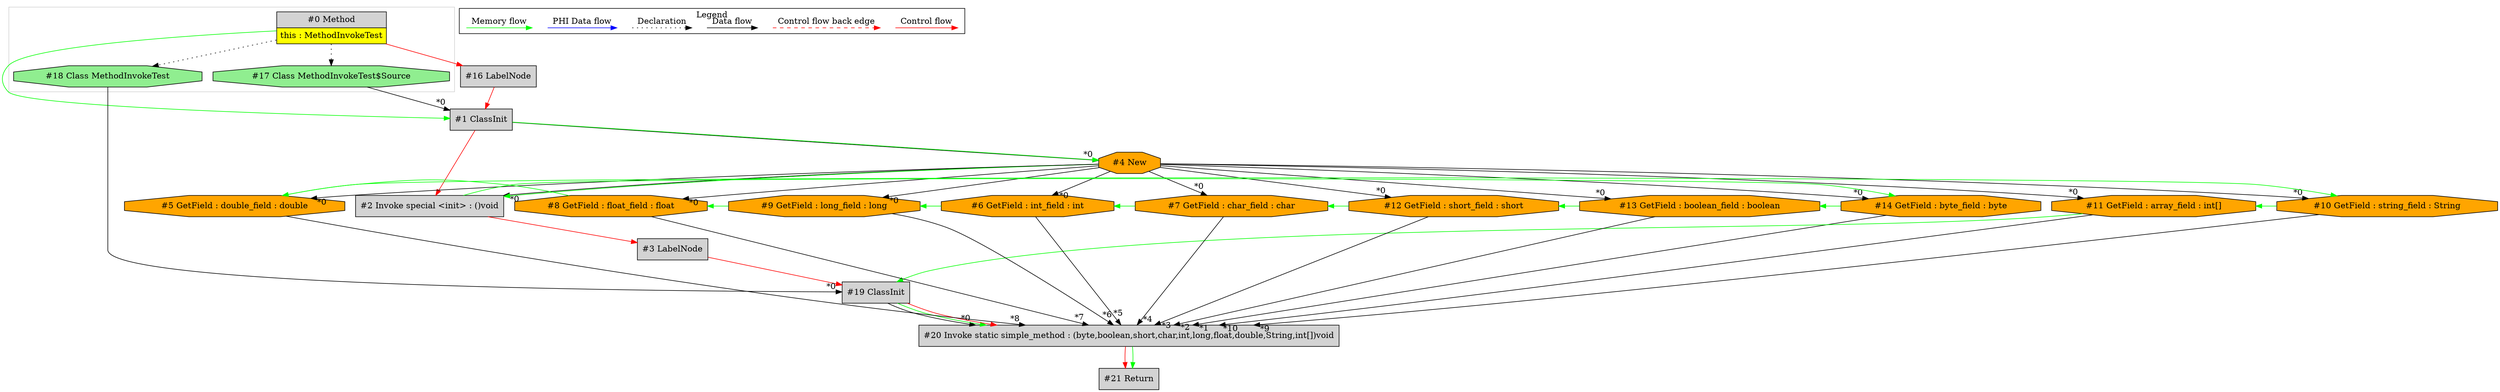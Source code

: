digraph {
 ordering="in";
 node0[margin="0", label=<<table border="0" cellborder="1" cellspacing="0" cellpadding="5"><tr><td colspan="1">#0 Method</td></tr><tr><td port="prj15" bgcolor="yellow">this : MethodInvokeTest</td></tr></table>>,shape=none, fillcolor=lightgrey, style=filled];
 node1[label="#1 ClassInit",shape=box, fillcolor=lightgrey, style=filled];
 node17 -> node1[headlabel="*0", labeldistance=2];
 node16 -> node1[labeldistance=2, color=red, fontcolor=red];
 node0 -> node1[labeldistance=2, color=green, constraint=false];
 node16[label="#16 LabelNode",shape=box, fillcolor=lightgrey, style=filled];
 node0 -> node16[labeldistance=2, color=red, fontcolor=red];
 node17[label="#17 Class MethodInvokeTest$Source",shape=octagon, fillcolor=lightgreen, style=filled];
 node0 -> node17[style=dotted];
 node4[label="#4 New",shape=octagon, fillcolor=orange, style=filled];
 node1 -> node4[headlabel="*0", labeldistance=2];
 node1 -> node4[labeldistance=2, color=green, constraint=false];
 node14[label="#14 GetField : byte_field : byte",shape=octagon, fillcolor=orange, style=filled];
 node4 -> node14[headlabel="*0", labeldistance=2];
 node2 -> node14[labeldistance=2, color=green, constraint=false];
 node2[label="#2 Invoke special <init> : ()void",shape=box, fillcolor=lightgrey, style=filled];
 node4 -> node2[headlabel="*0", labeldistance=2];
 node1 -> node2[labeldistance=2, color=red, fontcolor=red];
 node4 -> node2[labeldistance=2, color=green, constraint=false];
 node3[label="#3 LabelNode",shape=box, fillcolor=lightgrey, style=filled];
 node2 -> node3[labeldistance=2, color=red, fontcolor=red];
 node19[label="#19 ClassInit",shape=box, fillcolor=lightgrey, style=filled];
 node18 -> node19[headlabel="*0", labeldistance=2];
 node11 -> node19[labeldistance=2, color=green, constraint=false];
 node3 -> node19[labeldistance=2, color=red, fontcolor=red];
 node11[label="#11 GetField : array_field : int[]",shape=octagon, fillcolor=orange, style=filled];
 node4 -> node11[headlabel="*0", labeldistance=2];
 node10 -> node11[labeldistance=2, color=green, constraint=false];
 node10[label="#10 GetField : string_field : String",shape=octagon, fillcolor=orange, style=filled];
 node4 -> node10[headlabel="*0", labeldistance=2];
 node5 -> node10[labeldistance=2, color=green, constraint=false];
 node5[label="#5 GetField : double_field : double",shape=octagon, fillcolor=orange, style=filled];
 node4 -> node5[headlabel="*0", labeldistance=2];
 node8 -> node5[labeldistance=2, color=green, constraint=false];
 node8[label="#8 GetField : float_field : float",shape=octagon, fillcolor=orange, style=filled];
 node4 -> node8[headlabel="*0", labeldistance=2];
 node9 -> node8[labeldistance=2, color=green, constraint=false];
 node9[label="#9 GetField : long_field : long",shape=octagon, fillcolor=orange, style=filled];
 node4 -> node9[headlabel="*0", labeldistance=2];
 node6 -> node9[labeldistance=2, color=green, constraint=false];
 node6[label="#6 GetField : int_field : int",shape=octagon, fillcolor=orange, style=filled];
 node4 -> node6[headlabel="*0", labeldistance=2];
 node7 -> node6[labeldistance=2, color=green, constraint=false];
 node7[label="#7 GetField : char_field : char",shape=octagon, fillcolor=orange, style=filled];
 node4 -> node7[headlabel="*0", labeldistance=2];
 node12 -> node7[labeldistance=2, color=green, constraint=false];
 node12[label="#12 GetField : short_field : short",shape=octagon, fillcolor=orange, style=filled];
 node4 -> node12[headlabel="*0", labeldistance=2];
 node13 -> node12[labeldistance=2, color=green, constraint=false];
 node13[label="#13 GetField : boolean_field : boolean",shape=octagon, fillcolor=orange, style=filled];
 node4 -> node13[headlabel="*0", labeldistance=2];
 node14 -> node13[labeldistance=2, color=green, constraint=false];
 node20[label="#20 Invoke static simple_method : (byte,boolean,short,char,int,long,float,double,String,int[])void",shape=box, fillcolor=lightgrey, style=filled];
 node19 -> node20[headlabel="*0", labeldistance=2];
 node14 -> node20[headlabel="*1", labeldistance=2];
 node13 -> node20[headlabel="*2", labeldistance=2];
 node12 -> node20[headlabel="*3", labeldistance=2];
 node7 -> node20[headlabel="*4", labeldistance=2];
 node6 -> node20[headlabel="*5", labeldistance=2];
 node9 -> node20[headlabel="*6", labeldistance=2];
 node8 -> node20[headlabel="*7", labeldistance=2];
 node5 -> node20[headlabel="*8", labeldistance=2];
 node10 -> node20[headlabel="*9", labeldistance=2];
 node11 -> node20[headlabel="*10", labeldistance=2];
 node19 -> node20[labeldistance=2, color=green, constraint=false];
 node19 -> node20[labeldistance=2, color=red, fontcolor=red];
 node21[label="#21 Return",shape=box, fillcolor=lightgrey, style=filled];
 node20 -> node21[labeldistance=2, color=red, fontcolor=red];
 node20 -> node21[labeldistance=2, color=green, constraint=false];
 node18[label="#18 Class MethodInvokeTest",shape=octagon, fillcolor=lightgreen, style=filled];
 node0 -> node18[style=dotted];
 subgraph cluster_0 {
  color=lightgray;
  node0;
  node17;
  node18;
 }
 subgraph cluster_000 {
  label = "Legend";
  node [shape=point]
  {
   rank=same;
   c0 [style = invis];
   c1 [style = invis];
   c2 [style = invis];
   c3 [style = invis];
   d0 [style = invis];
   d1 [style = invis];
   d2 [style = invis];
   d3 [style = invis];
   d4 [style = invis];
   d5 [style = invis];
   d6 [style = invis];
   d7 [style = invis];
  }
  c0 -> c1 [label="Control flow", style=solid, color=red]
  c2 -> c3 [label="Control flow back edge", style=dashed, color=red]
  d0 -> d1 [label="Data flow"]
  d2 -> d3 [label="Declaration", style=dotted]
  d4 -> d5 [label="PHI Data flow", color=blue]
  d6 -> d7 [label="Memory flow", color=green]
 }

}
